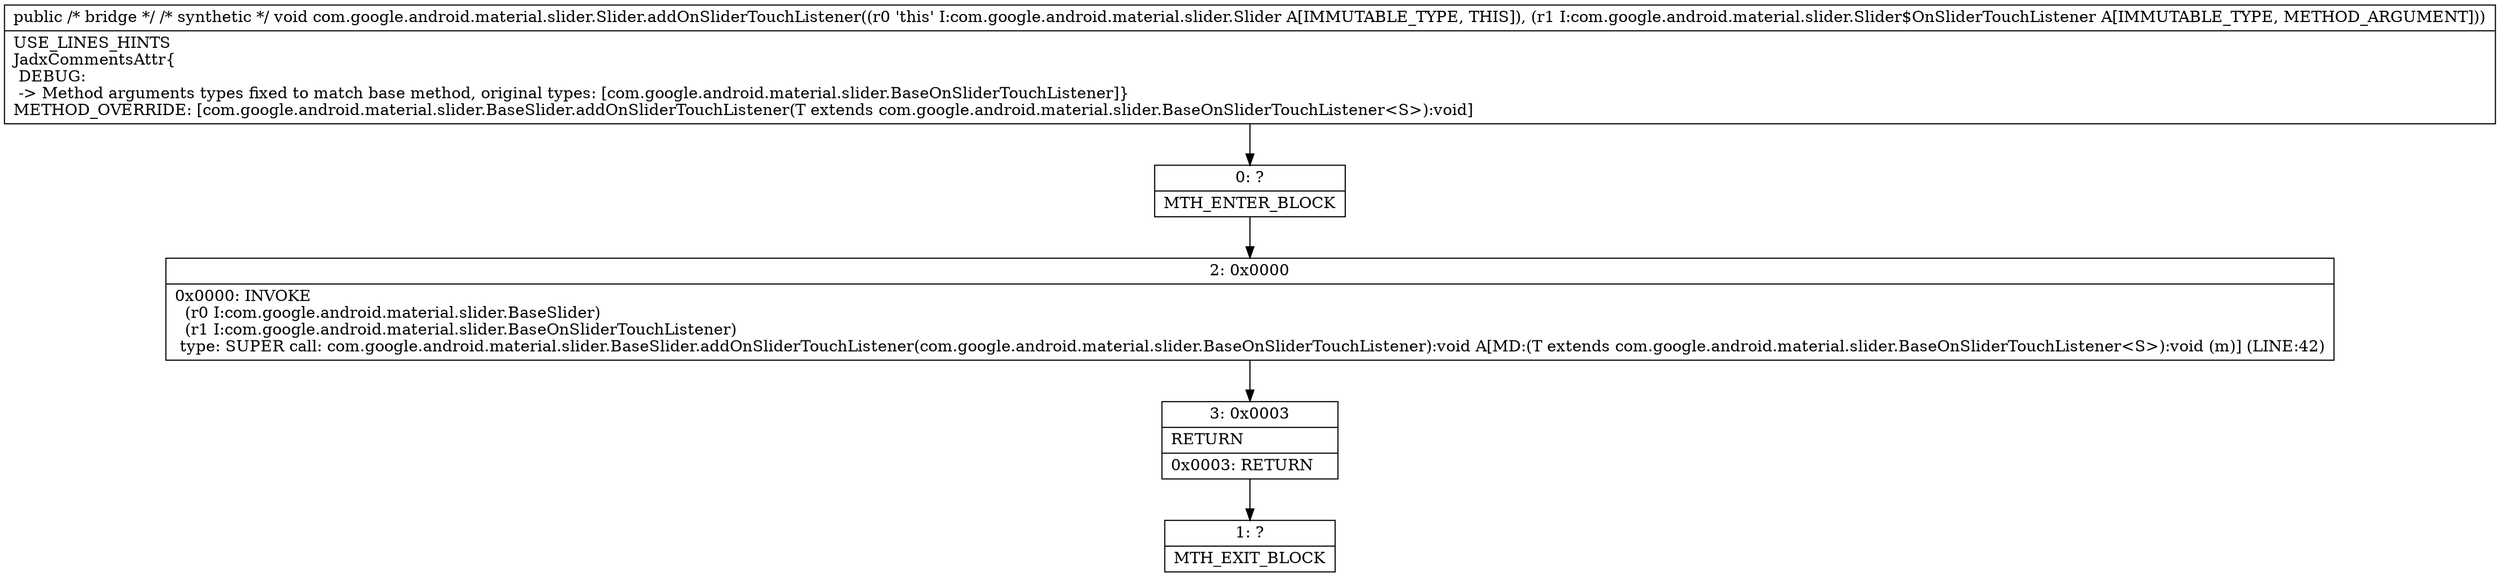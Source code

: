 digraph "CFG forcom.google.android.material.slider.Slider.addOnSliderTouchListener(Lcom\/google\/android\/material\/slider\/BaseOnSliderTouchListener;)V" {
Node_0 [shape=record,label="{0\:\ ?|MTH_ENTER_BLOCK\l}"];
Node_2 [shape=record,label="{2\:\ 0x0000|0x0000: INVOKE  \l  (r0 I:com.google.android.material.slider.BaseSlider)\l  (r1 I:com.google.android.material.slider.BaseOnSliderTouchListener)\l type: SUPER call: com.google.android.material.slider.BaseSlider.addOnSliderTouchListener(com.google.android.material.slider.BaseOnSliderTouchListener):void A[MD:(T extends com.google.android.material.slider.BaseOnSliderTouchListener\<S\>):void (m)] (LINE:42)\l}"];
Node_3 [shape=record,label="{3\:\ 0x0003|RETURN\l|0x0003: RETURN   \l}"];
Node_1 [shape=record,label="{1\:\ ?|MTH_EXIT_BLOCK\l}"];
MethodNode[shape=record,label="{public \/* bridge *\/ \/* synthetic *\/ void com.google.android.material.slider.Slider.addOnSliderTouchListener((r0 'this' I:com.google.android.material.slider.Slider A[IMMUTABLE_TYPE, THIS]), (r1 I:com.google.android.material.slider.Slider$OnSliderTouchListener A[IMMUTABLE_TYPE, METHOD_ARGUMENT]))  | USE_LINES_HINTS\lJadxCommentsAttr\{\l DEBUG: \l \-\> Method arguments types fixed to match base method, original types: [com.google.android.material.slider.BaseOnSliderTouchListener]\}\lMETHOD_OVERRIDE: [com.google.android.material.slider.BaseSlider.addOnSliderTouchListener(T extends com.google.android.material.slider.BaseOnSliderTouchListener\<S\>):void]\l}"];
MethodNode -> Node_0;Node_0 -> Node_2;
Node_2 -> Node_3;
Node_3 -> Node_1;
}

